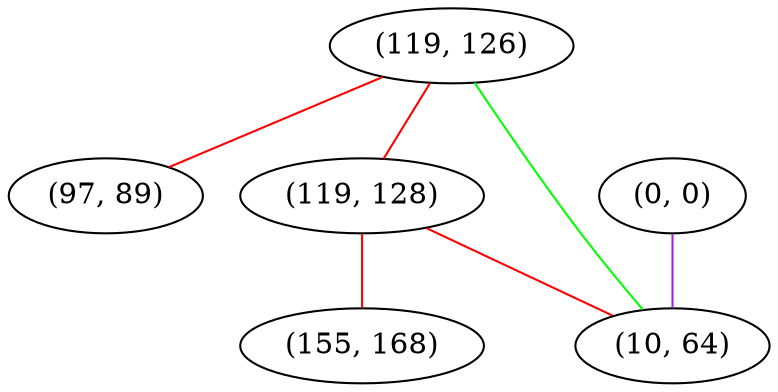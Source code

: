 graph "" {
"(119, 126)";
"(0, 0)";
"(97, 89)";
"(119, 128)";
"(155, 168)";
"(10, 64)";
"(119, 126)" -- "(10, 64)"  [color=green, key=0, weight=2];
"(119, 126)" -- "(119, 128)"  [color=red, key=0, weight=1];
"(119, 126)" -- "(97, 89)"  [color=red, key=0, weight=1];
"(0, 0)" -- "(10, 64)"  [color=purple, key=0, weight=4];
"(119, 128)" -- "(155, 168)"  [color=red, key=0, weight=1];
"(119, 128)" -- "(10, 64)"  [color=red, key=0, weight=1];
}
